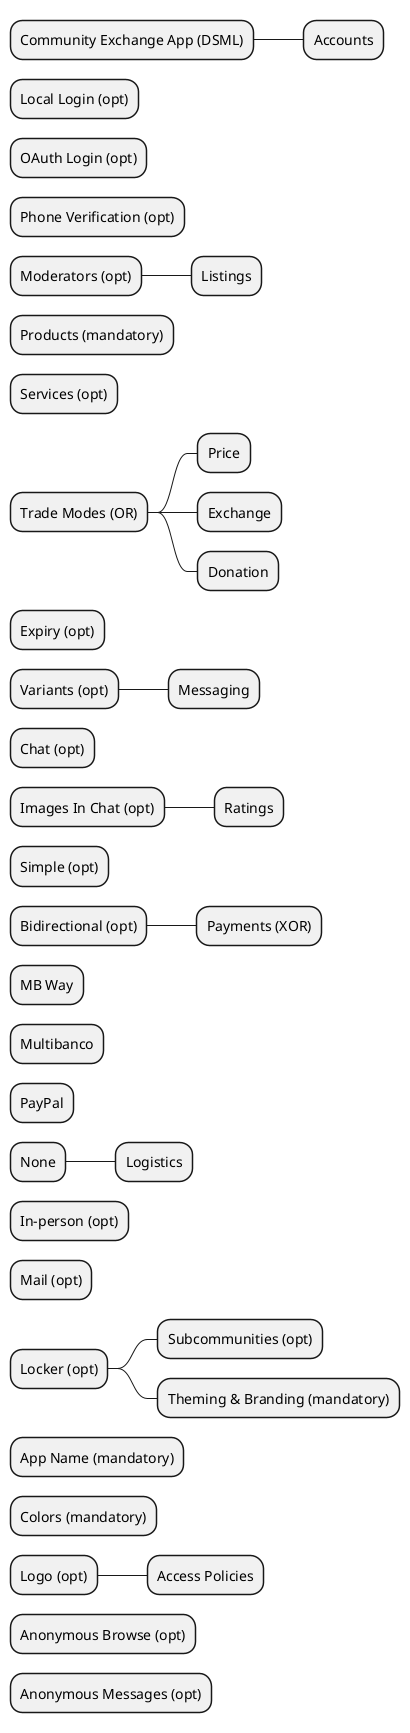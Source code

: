 @startuml
@startmindmap
* Community Exchange App (DSML)

** Accounts
* Local Login (opt)
* OAuth Login (opt)
* Phone Verification (opt)
* Moderators (opt)

** Listings
* Products (mandatory)
* Services (opt)
* Trade Modes (OR)
** Price
** Exchange
** Donation
* Expiry (opt)
* Variants (opt)

** Messaging
* Chat (opt)
* Images In Chat (opt)

** Ratings
* Simple (opt)
* Bidirectional (opt)

** Payments (XOR)
* MB Way
* Multibanco
* PayPal
* None

** Logistics
* In-person (opt)
* Mail (opt)
* Locker (opt)

** Subcommunities (opt)

** Theming & Branding (mandatory)
* App Name (mandatory)
* Colors (mandatory)
* Logo (opt)

** Access Policies
* Anonymous Browse (opt)
* Anonymous Messages (opt)
@endmindmap
@enduml